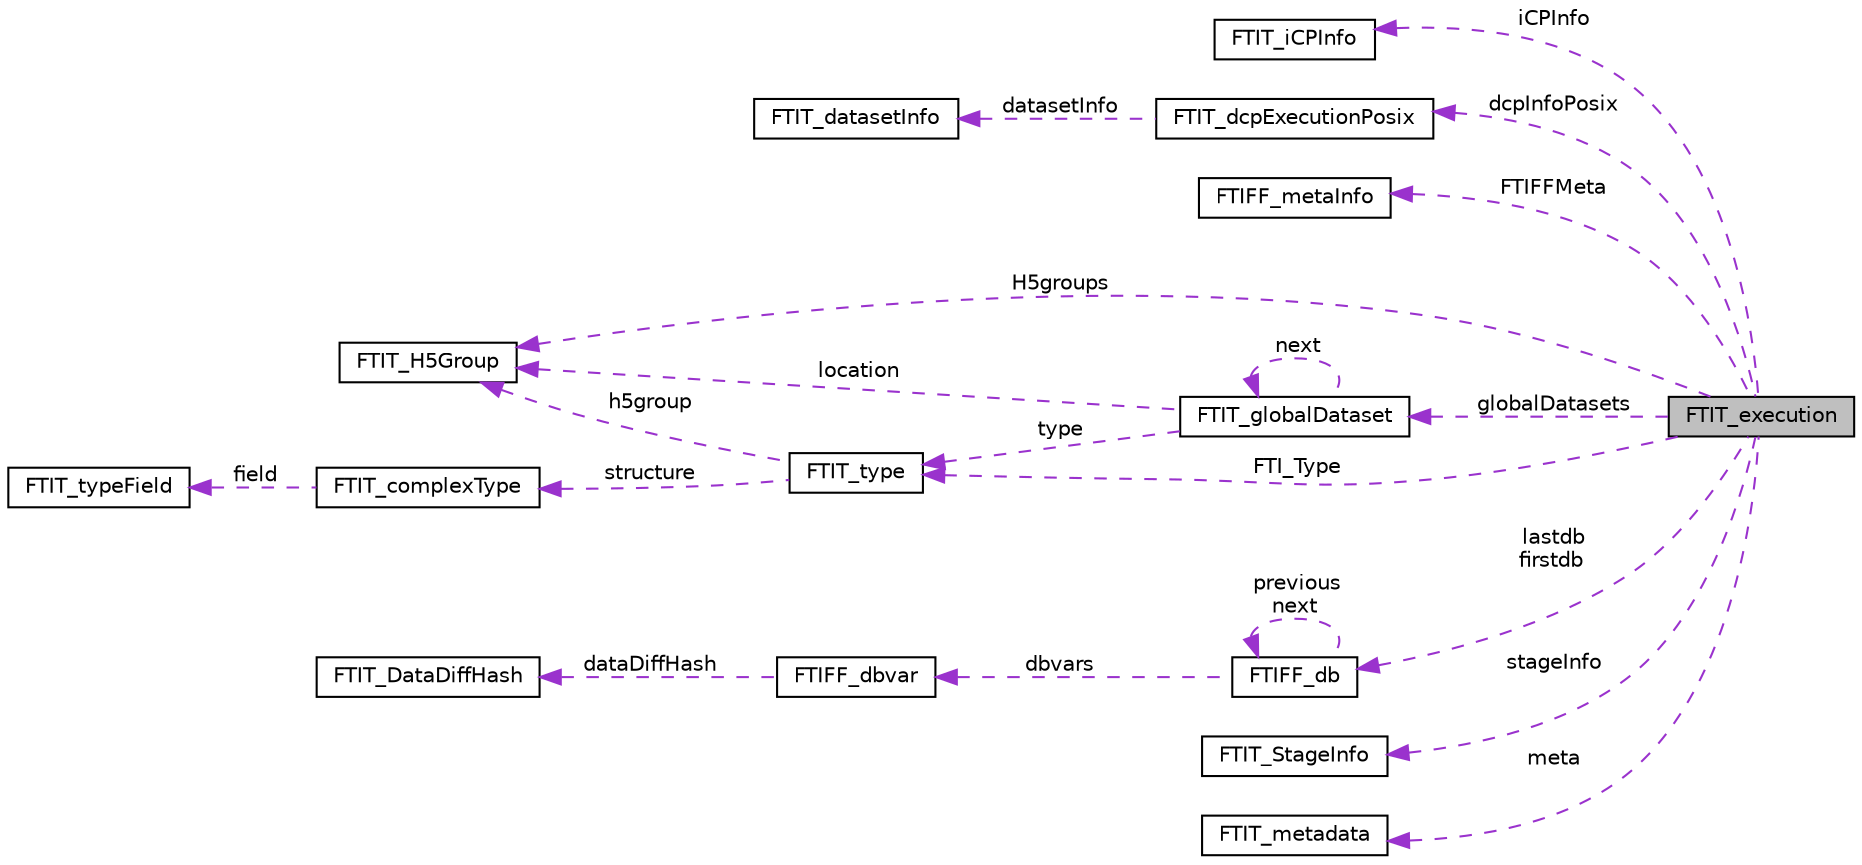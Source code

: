 digraph "FTIT_execution"
{
 // LATEX_PDF_SIZE
  edge [fontname="Helvetica",fontsize="10",labelfontname="Helvetica",labelfontsize="10"];
  node [fontname="Helvetica",fontsize="10",shape=record];
  rankdir="LR";
  Node1 [label="FTIT_execution",height=0.2,width=0.4,color="black", fillcolor="grey75", style="filled", fontcolor="black",tooltip=" "];
  Node2 -> Node1 [dir="back",color="darkorchid3",fontsize="10",style="dashed",label=" iCPInfo" ];
  Node2 [label="FTIT_iCPInfo",height=0.2,width=0.4,color="black", fillcolor="white", style="filled",URL="$structFTIT__iCPInfo.html",tooltip=" "];
  Node3 -> Node1 [dir="back",color="darkorchid3",fontsize="10",style="dashed",label=" dcpInfoPosix" ];
  Node3 [label="FTIT_dcpExecutionPosix",height=0.2,width=0.4,color="black", fillcolor="white", style="filled",URL="$structFTIT__dcpExecutionPosix.html",tooltip=" "];
  Node4 -> Node3 [dir="back",color="darkorchid3",fontsize="10",style="dashed",label=" datasetInfo" ];
  Node4 [label="FTIT_datasetInfo",height=0.2,width=0.4,color="black", fillcolor="white", style="filled",URL="$structFTIT__datasetInfo.html",tooltip=" "];
  Node5 -> Node1 [dir="back",color="darkorchid3",fontsize="10",style="dashed",label=" FTIFFMeta" ];
  Node5 [label="FTIFF_metaInfo",height=0.2,width=0.4,color="black", fillcolor="white", style="filled",URL="$structFTIFF__metaInfo.html",tooltip=" "];
  Node6 -> Node1 [dir="back",color="darkorchid3",fontsize="10",style="dashed",label=" H5groups" ];
  Node6 [label="FTIT_H5Group",height=0.2,width=0.4,color="black", fillcolor="white", style="filled",URL="$structFTIT__H5Group.html",tooltip=" "];
  Node7 -> Node1 [dir="back",color="darkorchid3",fontsize="10",style="dashed",label=" globalDatasets" ];
  Node7 [label="FTIT_globalDataset",height=0.2,width=0.4,color="black", fillcolor="white", style="filled",URL="$structFTIT__globalDataset.html",tooltip=" "];
  Node6 -> Node7 [dir="back",color="darkorchid3",fontsize="10",style="dashed",label=" location" ];
  Node7 -> Node7 [dir="back",color="darkorchid3",fontsize="10",style="dashed",label=" next" ];
  Node8 -> Node7 [dir="back",color="darkorchid3",fontsize="10",style="dashed",label=" type" ];
  Node8 [label="FTIT_type",height=0.2,width=0.4,color="black", fillcolor="white", style="filled",URL="$structFTIT__type.html",tooltip=" "];
  Node6 -> Node8 [dir="back",color="darkorchid3",fontsize="10",style="dashed",label=" h5group" ];
  Node9 -> Node8 [dir="back",color="darkorchid3",fontsize="10",style="dashed",label=" structure" ];
  Node9 [label="FTIT_complexType",height=0.2,width=0.4,color="black", fillcolor="white", style="filled",URL="$structFTIT__complexType.html",tooltip=" "];
  Node10 -> Node9 [dir="back",color="darkorchid3",fontsize="10",style="dashed",label=" field" ];
  Node10 [label="FTIT_typeField",height=0.2,width=0.4,color="black", fillcolor="white", style="filled",URL="$structFTIT__typeField.html",tooltip=" "];
  Node11 -> Node1 [dir="back",color="darkorchid3",fontsize="10",style="dashed",label=" lastdb\nfirstdb" ];
  Node11 [label="FTIFF_db",height=0.2,width=0.4,color="black", fillcolor="white", style="filled",URL="$structFTIFF__db.html",tooltip=" "];
  Node11 -> Node11 [dir="back",color="darkorchid3",fontsize="10",style="dashed",label=" previous\nnext" ];
  Node12 -> Node11 [dir="back",color="darkorchid3",fontsize="10",style="dashed",label=" dbvars" ];
  Node12 [label="FTIFF_dbvar",height=0.2,width=0.4,color="black", fillcolor="white", style="filled",URL="$structFTIFF__dbvar.html",tooltip=" "];
  Node13 -> Node12 [dir="back",color="darkorchid3",fontsize="10",style="dashed",label=" dataDiffHash" ];
  Node13 [label="FTIT_DataDiffHash",height=0.2,width=0.4,color="black", fillcolor="white", style="filled",URL="$structFTIT__DataDiffHash.html",tooltip=" "];
  Node8 -> Node1 [dir="back",color="darkorchid3",fontsize="10",style="dashed",label=" FTI_Type" ];
  Node14 -> Node1 [dir="back",color="darkorchid3",fontsize="10",style="dashed",label=" stageInfo" ];
  Node14 [label="FTIT_StageInfo",height=0.2,width=0.4,color="black", fillcolor="white", style="filled",URL="$structFTIT__StageInfo.html",tooltip=" "];
  Node15 -> Node1 [dir="back",color="darkorchid3",fontsize="10",style="dashed",label=" meta" ];
  Node15 [label="FTIT_metadata",height=0.2,width=0.4,color="black", fillcolor="white", style="filled",URL="$structFTIT__metadata.html",tooltip=" "];
}

